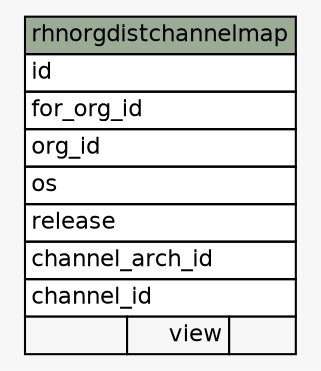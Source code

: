 // dot 2.26.0 on Linux 2.6.32-504.el6.x86_64
// SchemaSpy rev 590
digraph "rhnorgdistchannelmap" {
  graph [
    rankdir="RL"
    bgcolor="#f7f7f7"
    nodesep="0.18"
    ranksep="0.46"
    fontname="Helvetica"
    fontsize="11"
  ];
  node [
    fontname="Helvetica"
    fontsize="11"
    shape="plaintext"
  ];
  edge [
    arrowsize="0.8"
  ];
  "rhnorgdistchannelmap" [
    label=<
    <TABLE BORDER="0" CELLBORDER="1" CELLSPACING="0" BGCOLOR="#ffffff">
      <TR><TD COLSPAN="3" BGCOLOR="#9bab96" ALIGN="CENTER">rhnorgdistchannelmap</TD></TR>
      <TR><TD PORT="id" COLSPAN="3" ALIGN="LEFT">id</TD></TR>
      <TR><TD PORT="for_org_id" COLSPAN="3" ALIGN="LEFT">for_org_id</TD></TR>
      <TR><TD PORT="org_id" COLSPAN="3" ALIGN="LEFT">org_id</TD></TR>
      <TR><TD PORT="os" COLSPAN="3" ALIGN="LEFT">os</TD></TR>
      <TR><TD PORT="release" COLSPAN="3" ALIGN="LEFT">release</TD></TR>
      <TR><TD PORT="channel_arch_id" COLSPAN="3" ALIGN="LEFT">channel_arch_id</TD></TR>
      <TR><TD PORT="channel_id" COLSPAN="3" ALIGN="LEFT">channel_id</TD></TR>
      <TR><TD ALIGN="LEFT" BGCOLOR="#f7f7f7">  </TD><TD ALIGN="RIGHT" BGCOLOR="#f7f7f7">view</TD><TD ALIGN="RIGHT" BGCOLOR="#f7f7f7">  </TD></TR>
    </TABLE>>
    URL="tables/rhnorgdistchannelmap.html"
    tooltip="rhnorgdistchannelmap"
  ];
}
